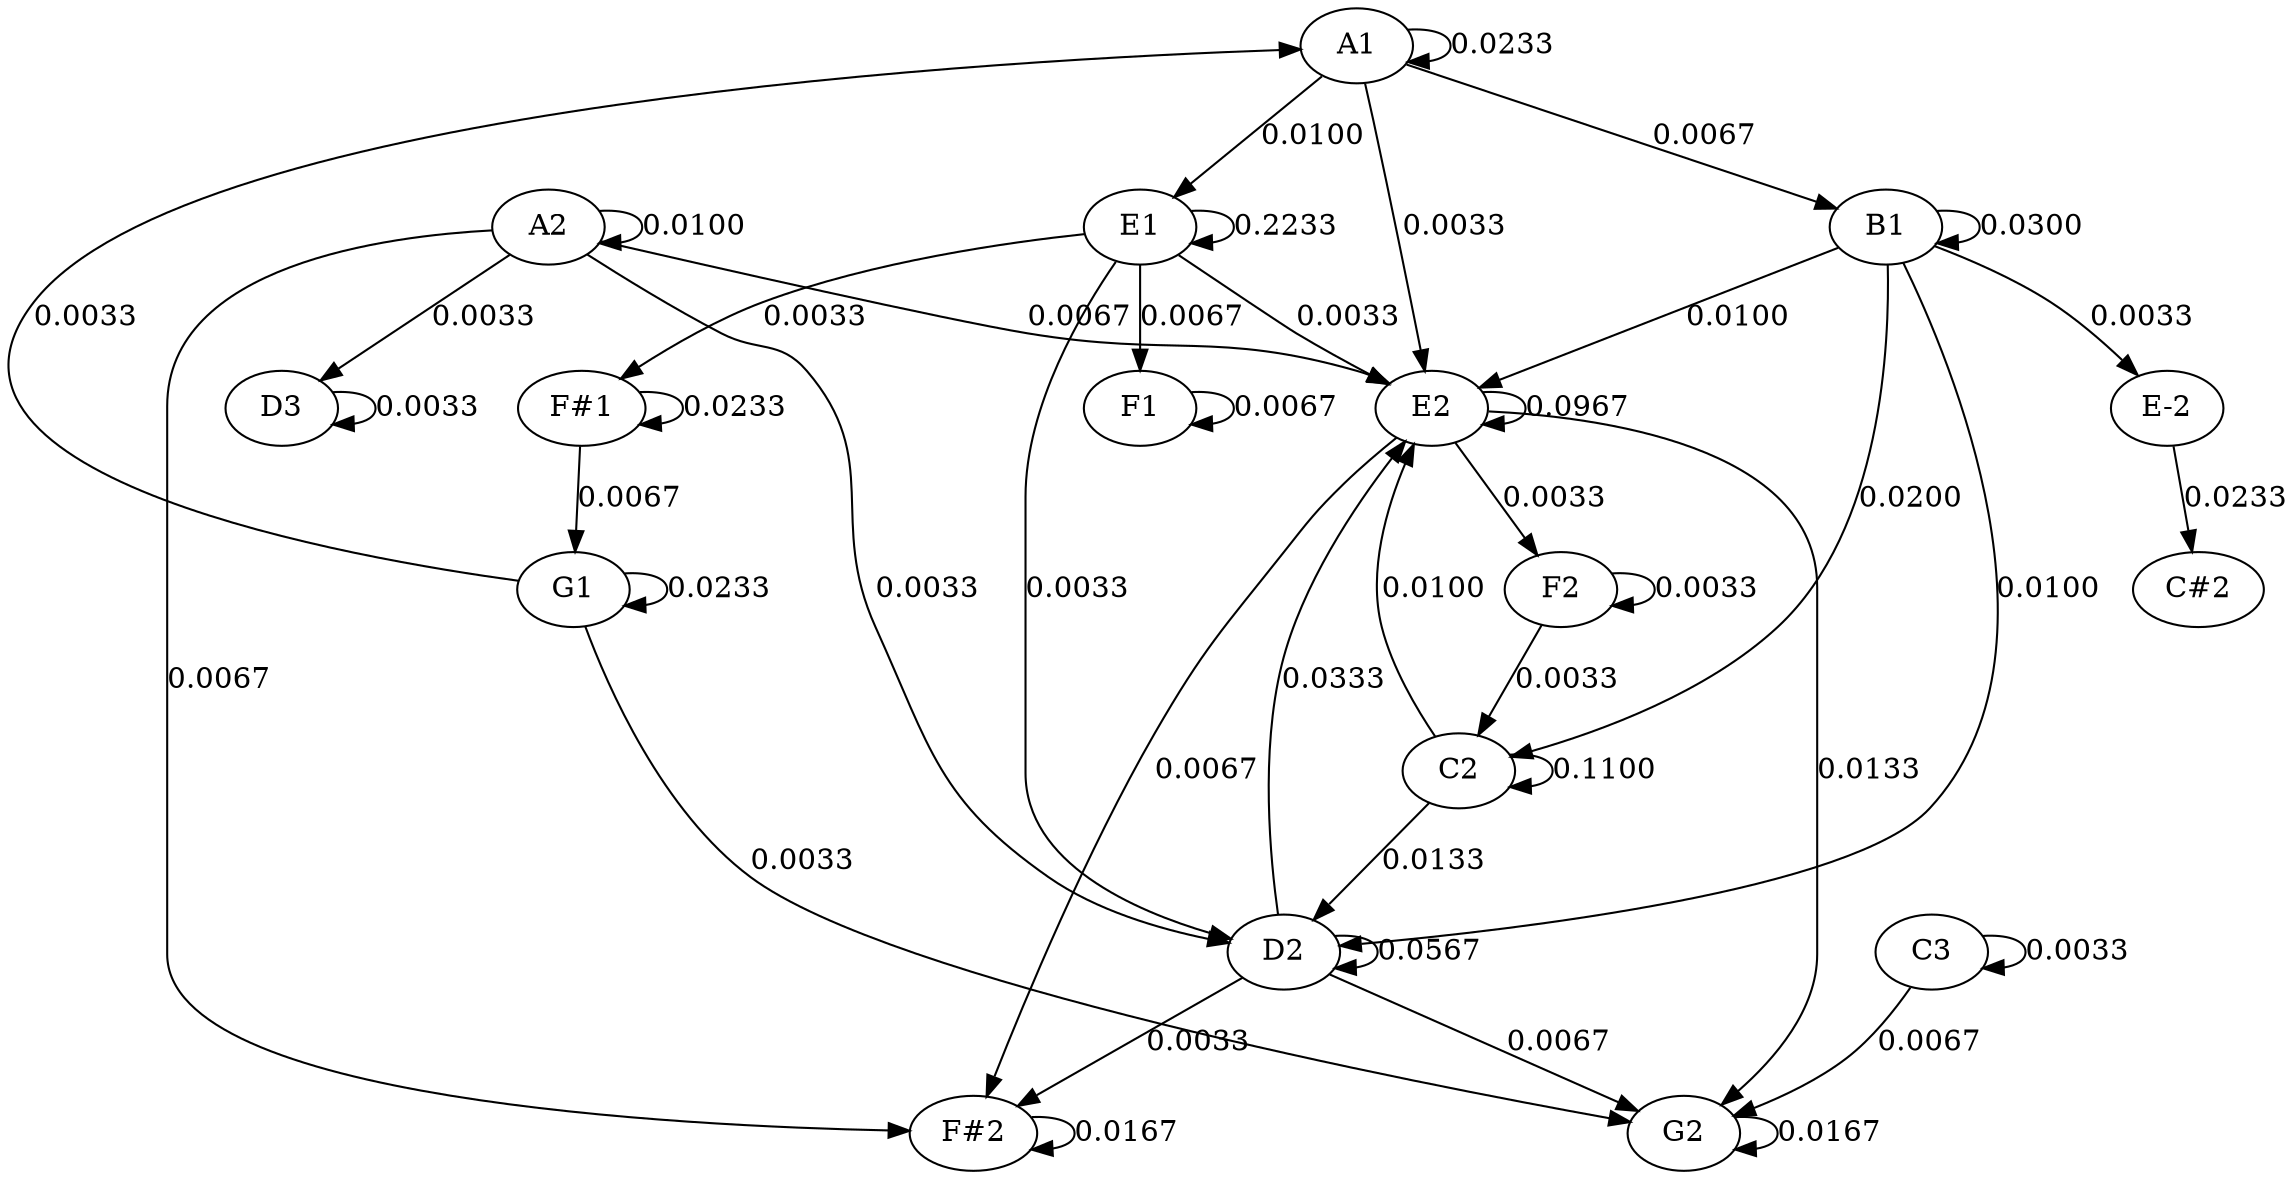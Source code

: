 strict graph {
	graph [bb="0,0,1030.5,576"];
	node [label="\N"];
	edge [arrowtype=normal,
		dir=forward
	];
	A1	 [height="0.5",
		pos="654,558",
		width="0.75"];
	E1	 [height="0.5",
		pos="731,468",
		width="0.75"];
	A1 -- E1	 [label="0.0100",
		lp="719.25,513",
		pos="e,717.87,484 667.06,542.07 679.12,528.29 697.2,507.63 711.06,491.78"];
	E2	 [height="0.5",
		pos="363,378",
		width="0.75"];
	A1 -- E2	 [label="0.0033",
		lp="459.25,468",
		pos="e,363.77,396.01 627.76,552.86 572.64,542.74 444.33,511.52 377,432 370.83,424.72 367.35,415.01 365.39,405.89"];
	B1	 [height="0.5",
		pos="596,468",
		width="0.75"];
	A1 -- B1	 [label="0.0067",
		lp="650.25,513",
		pos="e,606.48,484.89 643.63,541.27 634.86,527.96 622.15,508.67 612.06,493.37"];
	A1;
	A1 -- A1	 [label="0.0233",
		lp="718.25,558",
		pos="e,678.53,549.88 678.53,566.12 689.51,566.89 699,564.19 699,558 699,553.84 694.72,551.26 688.57,550.24"];
	C2	 [height="0.5",
		pos="361,198",
		width="0.75"];
	B1 -- C2	 [label="0.0200",
		lp="556.25,333",
		pos="e,384.68,206.79 588.8,450.33 570.34,408.1 520.79,298.29 493,270 465.1,241.61 423.42,221.8 394.38,210.45"];
	"E-2"	 [height="0.5",
		pos="667,378",
		width="0.75"];
	B1 -- "E-2"	 [label="0.0033",
		lp="657.25,423",
		pos="e,654.77,394.15 608.37,451.67 619.36,438.04 635.6,417.92 648.2,402.3"];
	D2	 [height="0.5",
		pos="303,108",
		width="0.75"];
	B1 -- D2	 [label="0.0100",
		lp="618.25,288",
		pos="e,328.9,113.65 596.65,449.7 598.69,390.87 603.9,200.96 587,180 571.3,160.53 411.87,129.03 339,115.51"];
	B1 -- E2	 [label="0.0100",
		lp="417.25,423",
		pos="e,369.46,395.55 569.13,464.91 521.65,460.79 425.3,450.38 397.5,432 387.4,425.32 379.6,414.57 374,404.49"];
	B1 -- B1	 [label="0.0300",
		lp="660.25,468",
		pos="e,620.53,459.88 620.53,476.12 631.51,476.89 641,474.19 641,468 641,463.84 636.72,461.26 630.57,460.24"];
	"F#2"	 [height="0.5",
		pos="166,18",
		width="0.75"];
	E2 -- "F#2"	 [label="0.0067",
		lp="264.25,198",
		pos="e,171.98,35.573 343.04,365.25 333.57,359.08 322.49,350.95 314,342 300.93,328.23 300.48,322.45 291,306 268.52,266.99 263.19,256.96\
 244.5,216 217.12,155.99 189.62,83.491 175.57,45.374"];
	F2	 [height="0.5",
		pos="401,288",
		width="0.75"];
	E2 -- F2	 [label="0.0033",
		lp="405.25,333",
		pos="e,393.88,305.48 370.15,360.45 375.67,347.66 383.41,329.74 389.76,315.04"];
	G2	 [height="0.5",
		pos="500,18",
		width="0.75"];
	E2 -- G2	 [label="0.0133",
		lp="564.25,198",
		pos="e,507.16,35.566 390.17,376.08 437.44,373.85 531.73,366.37 552,342 556.59,336.48 573.2,359.54 523,90 519.98,73.786 519.07,69.692 \
514,54 513.04,51.044 511.96,47.981 510.83,44.952"];
	E2 -- E2	 [label="0.0967",
		lp="427.25,378",
		pos="e,387.53,369.88 387.53,386.12 398.51,386.89 408,384.19 408,378 408,373.84 403.72,371.26 397.57,370.24"];
	"F#1"	 [height="0.5",
		pos="914,378",
		width="0.75"];
	E1 -- "F#1"	 [label="0.0033",
		lp="861.25,423",
		pos="e,892.95,389.48 752.71,457 767.72,450.06 788.11,440.56 806,432 832.42,419.35 862.31,404.66 883.93,393.95"];
	F1	 [height="0.5",
		pos="786,378",
		width="0.75"];
	E1 -- F1	 [label="0.0067",
		lp="783.25,423",
		pos="e,775.98,395.04 741.09,450.86 749.31,437.71 761.05,418.92 770.47,403.86"];
	E1 -- E1	 [label="0.2233",
		lp="795.25,468",
		pos="e,755.53,459.88 755.53,476.12 766.51,476.89 776,474.19 776,468 776,463.84 771.72,461.26 765.57,460.24"];
	E1 -- D2	 [label="0.0033",
		lp="749.25,288",
		pos="e,328.72,114.09 733.95,449.98 739.28,414.28 747.24,329.92 716,270 643.72,131.34 549.39,150.78 395,126 376.41,123.02 355.79,119.25\
 338.79,116.02"];
	E1 -- E2	 [label="0.0033",
		lp="603.25,423",
		pos="e,387.68,385.49 708.98,457.29 702.34,454.63 694.96,451.95 688,450 642.62,437.27 629.66,441.51 583.5,432 517.28,418.35 440.68,399.17\
 397.42,388.01"];
	D2 -- "F#2"	 [label="0.0033",
		lp="266.25,63",
		pos="e,184.98,31.188 284.24,94.948 260.8,79.893 220.5,54.009 193.56,36.701"];
	D2 -- G2	 [label="0.0067",
		lp="437.25,63",
		pos="e,477.51,28.313 324.43,96.829 347.37,86.003 384.86,68.473 417.5,54 434.07,46.654 452.64,38.746 467.96,32.309"];
	D2 -- D2	 [label="0.0567",
		lp="367.25,108",
		pos="e,327.53,99.879 327.53,116.12 338.51,116.89 348,114.19 348,108 348,103.84 343.72,101.26 337.57,100.24"];
	D2 -- E2	 [label="0.0333",
		lp="310.25,243",
		pos="e,347.13,363.07 298.41,125.91 291.78,152.86 281.3,207.08 290.5,252 299.23,294.62 304.88,305.79 329,342 332.17,346.76 336.03,351.44\
 340,355.76"];
	C2 -- C2	 [label="0.1100",
		lp="424.99,198",
		pos="e,385.53,189.88 385.53,206.12 396.51,206.89 406,204.19 406,198 406,193.84 401.72,191.26 395.57,190.24"];
	C2 -- D2	 [label="0.0133",
		lp="357.25,153",
		pos="e,313.48,124.89 350.63,181.27 341.86,167.96 329.15,148.67 319.06,133.37"];
	C2 -- E2	 [label="0.0100",
		lp="346.25,288",
		pos="e,352.1,361.23 350.69,214.86 342.31,228.75 331.14,249.83 326.5,270 322.91,285.59 322.74,290.45 326.5,306 330.46,322.37 338.88,339.19\
 346.64,352.35"];
	"C#2"	 [height="0.5",
		pos="680,288",
		width="0.75187"];
	"E-2" -- "C#2"	 [label="0.0233",
		lp="694.25,333",
		pos="e,677.46,306.22 669.51,360.03 671.33,347.69 673.84,330.73 675.94,316.47"];
	G1	 [height="0.5",
		pos="914,288",
		width="0.75"];
	"F#1" -- G1	 [label="0.0067",
		lp="933.25,333",
		pos="e,914,306.05 914,359.61 914,347.24 914,330.37 914,316.22"];
	"F#1" -- "F#1"	 [label="0.0233",
		lp="978.25,378",
		pos="e,938.53,369.88 938.53,386.12 949.51,386.89 959,384.19 959,378 959,373.84 954.72,371.26 948.57,370.24"];
	F1 -- F1	 [label="0.0067",
		lp="850.25,378",
		pos="e,810.53,369.88 810.53,386.12 821.51,386.89 831,384.19 831,378 831,373.84 826.72,371.26 820.57,370.24"];
	"F#2" -- "F#2"	 [label="0.0167",
		lp="230.25,18",
		pos="e,190.53,9.8789 190.53,26.121 201.51,26.895 211,24.188 211,18 211,13.843 206.72,11.257 200.57,10.242"];
	G2 -- G2	 [label="0.0167",
		lp="564.25,18",
		pos="e,524.53,9.8789 524.53,26.121 535.51,26.895 545,24.188 545,18 545,13.843 540.72,11.257 534.57,10.242"];
	F2 -- C2	 [label="0.0033",
		lp="404.25,243",
		pos="e,368.49,215.48 393.48,270.45 387.61,257.54 379.36,239.39 372.64,224.61"];
	F2 -- F2	 [label="0.0033",
		lp="465.25,288",
		pos="e,425.53,279.88 425.53,296.12 436.51,296.89 446,294.19 446,288 446,283.84 441.72,281.26 435.57,280.24"];
	A2	 [height="0.5",
		pos="125,468",
		width="0.75"];
	A2 -- "F#2"	 [label="0.0067",
		lp="19.25,243",
		pos="e,139.33,21.089 99.704,461.3 63.179,451.4 0,427.3 0,379 0,379 0,379 0,107 0,48.957 80.203,29.087 129.11,22.366"];
	D3	 [height="0.5",
		pos="55,378",
		width="0.75"];
	A2 -- D3	 [label="0.0033",
		lp="116.25,423",
		pos="e,67.053,394.15 112.81,451.67 101.97,438.04 85.956,417.92 73.531,402.3"];
	A2;
	A2 -- A2	 [label="0.0100",
		lp="189.25,468",
		pos="e,149.53,459.88 149.53,476.12 160.51,476.89 170,474.19 170,468 170,463.84 165.72,461.26 159.57,460.24"];
	A2 -- D2	 [label="0.0033",
		lp="241.25,288",
		pos="e,294.84,125.41 133.11,450.69 161.37,393.84 255.68,204.18 290.2,134.75"];
	A2 -- E2	 [label="0.0067",
		lp="285.25,423",
		pos="e,340,387.5 148.25,458.4 190.93,442.62 281.84,409.01 330.56,390.99"];
	D3 -- D3	 [label="0.0033",
		lp="119.25,378",
		pos="e,79.532,369.88 79.532,386.12 90.508,386.89 100,384.19 100,378 100,373.84 95.715,371.26 89.574,370.24"];
	C3	 [height="0.5",
		pos="431,108",
		width="0.75"];
	C3 -- C3	 [label="0.0033",
		lp="495.25,108",
		pos="e,455.53,99.879 455.53,116.12 466.51,116.89 476,114.19 476,108 476,103.84 471.72,101.26 465.57,100.24"];
	C3 -- G2	 [label="0.0067",
		lp="491.25,63",
		pos="e,487.89,34.448 443.02,91.672 453.64,78.127 469.29,58.161 481.51,42.583"];
	G1 -- G1	 [label="0.0233",
		lp="978.25,288",
		pos="e,938.53,279.88 938.53,296.12 949.51,296.89 959,294.19 959,288 959,283.84 954.72,281.26 948.57,280.24"];
	G1 -- G2	 [label="0.0033",
		lp="800.25,153",
		pos="e,523.18,27.662 900.46,272.1 874.61,244.3 815.59,183.72 757,144 681.92,93.105 583.01,51.155 532.6,31.329"];
	G1 -- A1	 [label="0.0033",
		lp="1011.2,423",
		pos="e,680.66,554.42 935.18,299.36 969.32,317.52 1030.3,356.9 1006,396 936.12,508.24 765.74,543.05 690.61,553.16"];
}

